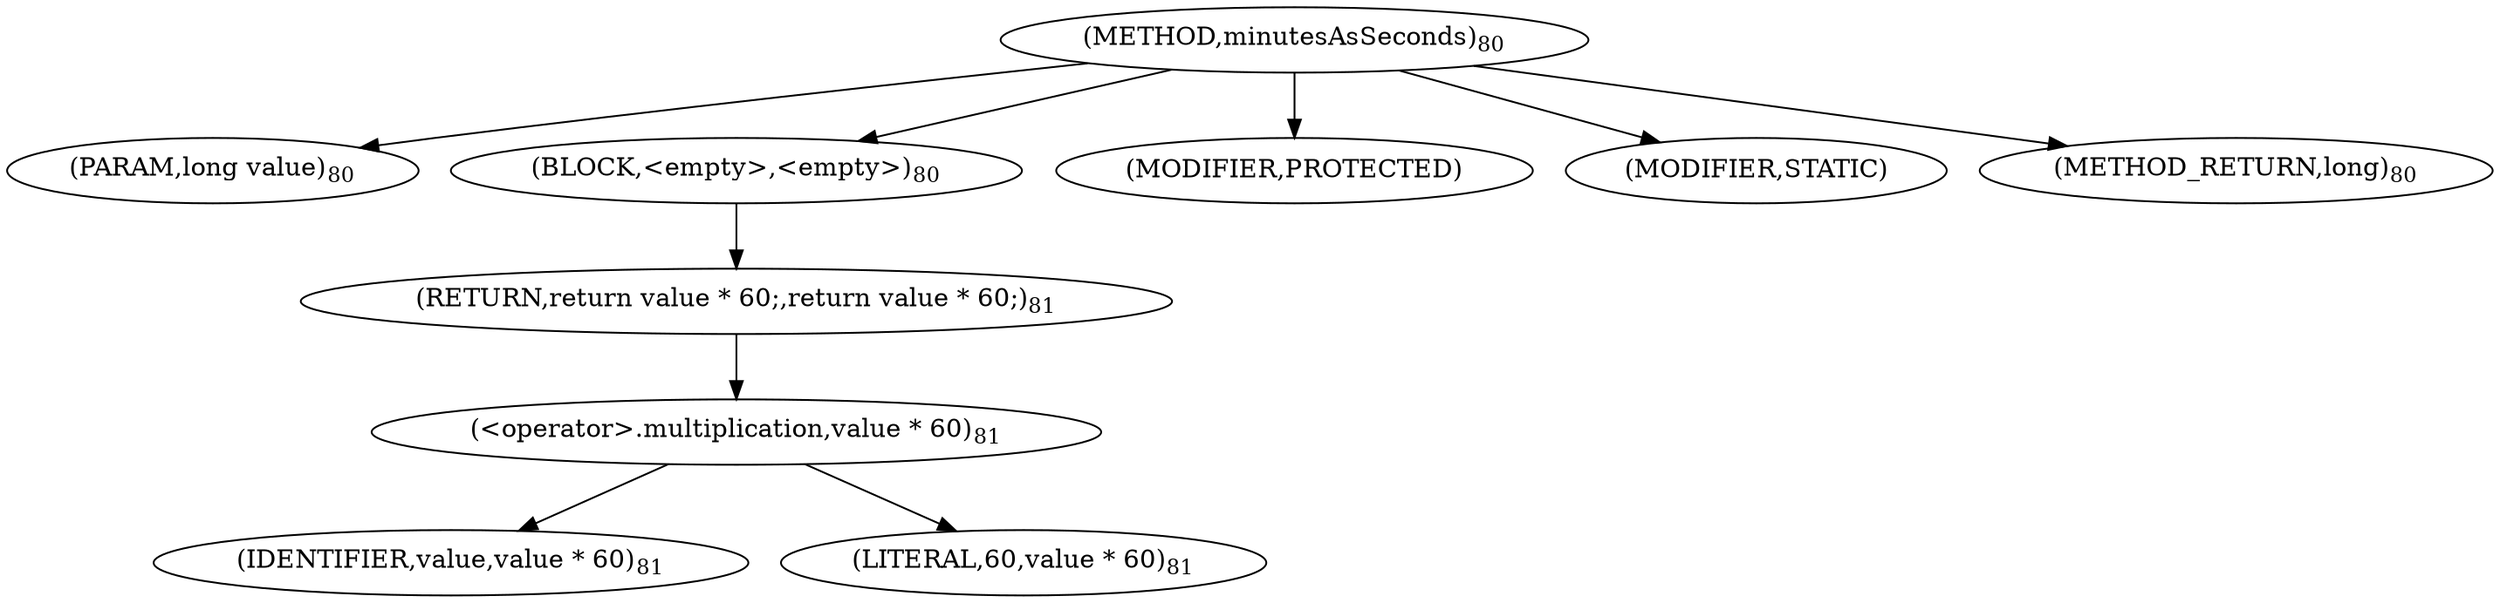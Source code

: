 digraph "minutesAsSeconds" {  
"229" [label = <(METHOD,minutesAsSeconds)<SUB>80</SUB>> ]
"230" [label = <(PARAM,long value)<SUB>80</SUB>> ]
"231" [label = <(BLOCK,&lt;empty&gt;,&lt;empty&gt;)<SUB>80</SUB>> ]
"232" [label = <(RETURN,return value * 60;,return value * 60;)<SUB>81</SUB>> ]
"233" [label = <(&lt;operator&gt;.multiplication,value * 60)<SUB>81</SUB>> ]
"234" [label = <(IDENTIFIER,value,value * 60)<SUB>81</SUB>> ]
"235" [label = <(LITERAL,60,value * 60)<SUB>81</SUB>> ]
"236" [label = <(MODIFIER,PROTECTED)> ]
"237" [label = <(MODIFIER,STATIC)> ]
"238" [label = <(METHOD_RETURN,long)<SUB>80</SUB>> ]
  "229" -> "230" 
  "229" -> "231" 
  "229" -> "236" 
  "229" -> "237" 
  "229" -> "238" 
  "231" -> "232" 
  "232" -> "233" 
  "233" -> "234" 
  "233" -> "235" 
}
